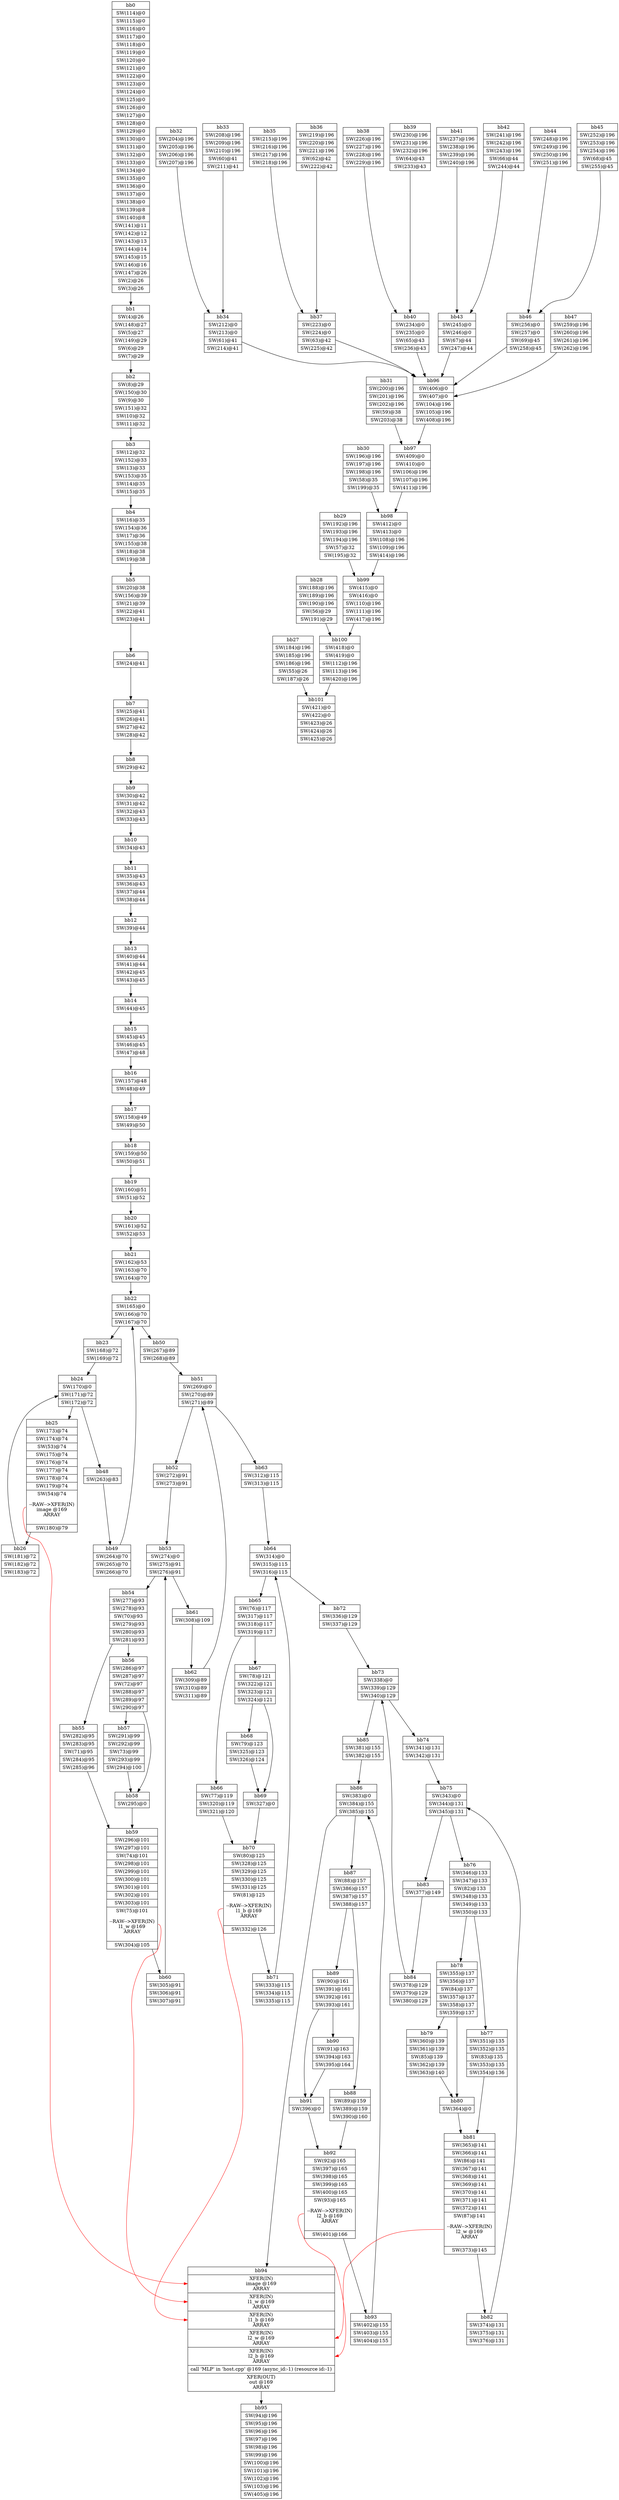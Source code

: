 digraph CDFG {
node [shape=record];
bb0 [shape=record, label = "{bb0|<x0x5272c40>SW(114)@0\n|<x0x5272dc0>SW(115)@0\n|<x0x5272e60>SW(116)@0\n|<x0x5273910>SW(117)@0\n|<x0x5273a90>SW(118)@0\n|<x0x5270e60>SW(119)@0\n|<x0x5270fe0>SW(120)@0\n|<x0x5271180>SW(121)@0\n|<x0x5273f90>SW(122)@0\n|<x0x5274590>SW(123)@0\n|<x0x5274730>SW(124)@0\n|<x0x5274070>SW(125)@0\n|<x0x52741f0>SW(126)@0\n|<x0x5274390>SW(127)@0\n|<x0x5275070>SW(128)@0\n|<x0x5275180>SW(129)@0\n|<x0x5277390>SW(130)@0\n|<x0x5277500>SW(131)@0\n|<x0x5277680>SW(132)@0\n|<x0x52777f0>SW(133)@0\n|<x0x5277970>SW(134)@0\n|<x0x5275270>SW(135)@0\n|<x0x5275420>SW(136)@0\n|<x0x52755c0>SW(137)@0\n|<x0x52756f0>SW(138)@0\n|<x0x5275820>SW(139)@8\n|<x0x5279c40>SW(140)@8\n|<x0x52758e0>SW(141)@11\n|<x0x5275a50>SW(142)@12\n|<x0x5279f80>SW(143)@13\n|<x0x527a160>SW(144)@14\n|<x0x5275b80>SW(145)@15\n|<x0x527a400>SW(146)@16\n|<x0x527a5e0>SW(147)@26\n|<x0x5253340>SW(2)@26\n|<x0x5253e20>SW(3)@26\n}"];
bb1 [shape=record, label = "{bb1|<x0x5254150>SW(4)@26\n|<x0x5275ed0>SW(148)@27\n|<x0x5254290>SW(5)@27\n|<x0x527a8b0>SW(149)@29\n|<x0x5258070>SW(6)@29\n|<x0x5258230>SW(7)@29\n}"];
bb2 [shape=record, label = "{bb2|<x0x5258500>SW(8)@29\n|<x0x5276170>SW(150)@30\n|<x0x52586c0>SW(9)@30\n|<x0x52762d0>SW(151)@32\n|<x0x52588e0>SW(10)@32\n|<x0x5258aa0>SW(11)@32\n}"];
bb3 [shape=record, label = "{bb3|<x0x5254470>SW(12)@32\n|<x0x5276400>SW(152)@33\n|<x0x5258d60>SW(13)@33\n|<x0x52765a0>SW(153)@35\n|<x0x5258ef0>SW(14)@35\n|<x0x5254510>SW(15)@35\n}"];
bb4 [shape=record, label = "{bb4|<x0x5259290>SW(16)@35\n|<x0x5275fd0>SW(154)@36\n|<x0x5259450>SW(17)@36\n|<x0x5276ab0>SW(155)@38\n|<x0x5254630>SW(18)@38\n|<x0x5259710>SW(19)@38\n}"];
bb5 [shape=record, label = "{bb5|<x0x52546d0>SW(20)@38\n|<x0x5277b90>SW(156)@39\n|<x0x5254810>SW(21)@39\n|<x0x5259b60>SW(22)@41\n|<x0x5259dd0>SW(23)@41\n}"];
bb6 [shape=record, label = "{bb6|<x0x525a100>SW(24)@41\n}"];
bb7 [shape=record, label = "{bb7|<x0x52549b0>SW(25)@41\n|<x0x525a600>SW(26)@41\n|<x0x5254a50>SW(27)@42\n|<x0x5254b90>SW(28)@42\n}"];
bb8 [shape=record, label = "{bb8|<x0x5254d70>SW(29)@42\n}"];
bb9 [shape=record, label = "{bb9|<x0x5255240>SW(30)@42\n|<x0x52553f0>SW(31)@42\n|<x0x5255550>SW(32)@43\n|<x0x52555f0>SW(33)@43\n}"];
bb10 [shape=record, label = "{bb10|<x0x5255a00>SW(34)@43\n}"];
bb11 [shape=record, label = "{bb11|<x0x5255f00>SW(35)@43\n|<x0x52560f0>SW(36)@43\n|<x0x52562b0>SW(37)@44\n|<x0x52563f0>SW(38)@44\n}"];
bb12 [shape=record, label = "{bb12|<x0x525ccd0>SW(39)@44\n}"];
bb13 [shape=record, label = "{bb13|<x0x525cf50>SW(40)@44\n|<x0x525d120>SW(41)@44\n|<x0x5256550>SW(42)@45\n|<x0x525d450>SW(43)@45\n}"];
bb14 [shape=record, label = "{bb14|<x0x52565f0>SW(44)@45\n}"];
bb15 [shape=record, label = "{bb15|<x0x525d960>SW(45)@45\n|<x0x525db30>SW(46)@45\n|<x0x5256750>SW(47)@48\n}"];
bb16 [shape=record, label = "{bb16|<x0x52799e0>SW(157)@48\n|<x0x525df90>SW(48)@49\n}"];
bb17 [shape=record, label = "{bb17|<x0x5278460>SW(158)@49\n|<x0x5256840>SW(49)@50\n}"];
bb18 [shape=record, label = "{bb18|<x0x527adf0>SW(159)@50\n|<x0x525e340>SW(50)@51\n}"];
bb19 [shape=record, label = "{bb19|<x0x527b030>SW(160)@51\n|<x0x525e590>SW(51)@52\n}"];
bb20 [shape=record, label = "{bb20|<x0x527b390>SW(161)@52\n|<x0x525e7e0>SW(52)@53\n}"];
bb21 [shape=record, label = "{bb21|<x0x527b680>SW(162)@53\n|<x0x527f2c0>SW(163)@70\n|<x0x527b740>SW(164)@70\n}"];
bb22 [shape=record, label = "{bb22|<x0x527b9c0>SW(165)@0\n|<x0x527f5f0>SW(166)@70\n|<x0x527f7a0>SW(167)@70\n}"];
bb23 [shape=record, label = "{bb23|<x0x527bb90>SW(168)@72\n|<x0x527fa80>SW(169)@72\n}"];
bb24 [shape=record, label = "{bb24|<x0x527bc50>SW(170)@0\n|<x0x527bd50>SW(171)@72\n|<x0x527bec0>SW(172)@72\n}"];
bb25 [shape=record, label = "{bb25|<x0x527c260>SW(173)@74\n|<x0x527c3d0>SW(174)@74\n|<x0x5256ac0>SW(53)@74\n|<x0x527c550>SW(175)@74\n|<x0x527c700>SW(176)@74\n|<x0x527c8f0>SW(177)@74\n|<x0x527caa0>SW(178)@74\n|<x0x527cc50>SW(179)@74\n|<x0x525ebe0>SW(54)@74\n\n--RAW--\>XFER(IN)\nimage @169\nARRAY\n\n|<x0x527ce40>SW(180)@79\n}"];
bb26 [shape=record, label = "{bb26|<x0x527d2c0>SW(181)@72\n|<x0x527d490>SW(182)@72\n|<x0x527d5e0>SW(183)@72\n}"];
bb27 [shape=record, label = "{bb27|<x0x5282140>SW(184)@196\n|<x0x527d750>SW(185)@196\n|<x0x5282390>SW(186)@196\n|<x0x5256eb0>SW(55)@26\n|<x0x5282570>SW(187)@26\n}"];
bb28 [shape=record, label = "{bb28|<x0x527d970>SW(188)@196\n|<x0x52827e0>SW(189)@196\n|<x0x5282990>SW(190)@196\n|<x0x5256d30>SW(56)@29\n|<x0x527da60>SW(191)@29\n}"];
bb29 [shape=record, label = "{bb29|<x0x5282d90>SW(192)@196\n|<x0x527db20>SW(193)@196\n|<x0x527dc90>SW(194)@196\n|<x0x5257050>SW(57)@32\n|<x0x52830b0>SW(195)@32\n}"];
bb30 [shape=record, label = "{bb30|<x0x527dd50>SW(196)@196\n|<x0x5283490>SW(197)@196\n|<x0x5283640>SW(198)@196\n|<x0x52572b0>SW(58)@35\n|<x0x527de10>SW(199)@35\n}"];
bb31 [shape=record, label = "{bb31|<x0x5283a80>SW(200)@196\n|<x0x527ded0>SW(201)@196\n|<x0x527e040>SW(202)@196\n|<x0x52575a0>SW(59)@38\n|<x0x527e1e0>SW(203)@38\n}"];
bb32 [shape=record, label = "{bb32|<x0x5279210>SW(204)@196\n|<x0x5279380>SW(205)@196\n|<x0x5279530>SW(206)@196\n|<x0x52796e0>SW(207)@196\n}"];
bb33 [shape=record, label = "{bb33|<x0x527e610>SW(208)@196\n|<x0x527e750>SW(209)@196\n|<x0x527e920>SW(210)@196\n|<x0x5257820>SW(60)@41\n|<x0x527ebd0>SW(211)@41\n}"];
bb34 [shape=record, label = "{bb34|<x0x527ee30>SW(212)@0\n|<x0x527efd0>SW(213)@0\n|<x0x5257b70>SW(61)@41\n|<x0x5280c60>SW(214)@41\n}"];
bb35 [shape=record, label = "{bb35|<x0x5280f20>SW(215)@196\n|<x0x5281da0>SW(216)@196\n|<x0x5280fe0>SW(217)@196\n|<x0x5281160>SW(218)@196\n}"];
bb36 [shape=record, label = "{bb36|<x0x5281400>SW(219)@196\n|<x0x52815e0>SW(220)@196\n|<x0x52817c0>SW(221)@196\n|<x0x5257e30>SW(62)@42\n|<x0x52819a0>SW(222)@42\n}"];
bb37 [shape=record, label = "{bb37|<x0x5283d40>SW(223)@0\n|<x0x5283e70>SW(224)@0\n|<x0x525f090>SW(63)@42\n|<x0x52860c0>SW(225)@42\n}"];
bb38 [shape=record, label = "{bb38|<x0x5284020>SW(226)@196\n|<x0x5284200>SW(227)@196\n|<x0x52843b0>SW(228)@196\n|<x0x5284500>SW(229)@196\n}"];
bb39 [shape=record, label = "{bb39|<x0x52885e0>SW(230)@196\n|<x0x5284640>SW(231)@196\n|<x0x5288810>SW(232)@196\n|<x0x525a990>SW(64)@43\n|<x0x52889f0>SW(233)@43\n}"];
bb40 [shape=record, label = "{bb40|<x0x5284880>SW(234)@0\n|<x0x5288c20>SW(235)@0\n|<x0x525f590>SW(65)@43\n|<x0x5288dc0>SW(236)@43\n}"];
bb41 [shape=record, label = "{bb41|<x0x5284a30>SW(237)@196\n|<x0x52890b0>SW(238)@196\n|<x0x5289260>SW(239)@196\n|<x0x5284af0>SW(240)@196\n}"];
bb42 [shape=record, label = "{bb42|<x0x5289660>SW(241)@196\n|<x0x5284bb0>SW(242)@196\n|<x0x5284d20>SW(243)@196\n|<x0x525f890>SW(66)@44\n|<x0x5284ec0>SW(244)@44\n}"];
bb43 [shape=record, label = "{bb43|<x0x5285230>SW(245)@0\n|<x0x5285360>SW(246)@0\n|<x0x525fb30>SW(67)@44\n|<x0x52854c0>SW(247)@44\n}"];
bb44 [shape=record, label = "{bb44|<x0x5285870>SW(248)@196\n|<x0x52859b0>SW(249)@196\n|<x0x5285b60>SW(250)@196\n|<x0x5285d10>SW(251)@196\n}"];
bb45 [shape=record, label = "{bb45|<x0x5286340>SW(252)@196\n|<x0x5286500>SW(253)@196\n|<x0x52866b0>SW(254)@196\n|<x0x525aa30>SW(68)@45\n|<x0x5286830>SW(255)@45\n}"];
bb46 [shape=record, label = "{bb46|<x0x528bb80>SW(256)@0\n|<x0x5286920>SW(257)@0\n|<x0x525acc0>SW(69)@45\n|<x0x528bda0>SW(258)@45\n}"];
bb47 [shape=record, label = "{bb47|<x0x52869e0>SW(259)@196\n|<x0x5286b20>SW(260)@196\n|<x0x528c200>SW(261)@196\n|<x0x528c3b0>SW(262)@196\n}"];
bb48 [shape=record, label = "{bb48|<x0x5286d30>SW(263)@83\n}"];
bb49 [shape=record, label = "{bb49|<x0x528c7a0>SW(264)@70\n|<x0x5286df0>SW(265)@70\n|<x0x528ca50>SW(266)@70\n}"];
bb50 [shape=record, label = "{bb50|<x0x528cd30>SW(267)@89\n|<x0x528cf10>SW(268)@89\n}"];
bb51 [shape=record, label = "{bb51|<x0x5286eb0>SW(269)@0\n|<x0x5286fb0>SW(270)@89\n|<x0x528d390>SW(271)@89\n}"];
bb52 [shape=record, label = "{bb52|<x0x5287070>SW(272)@91\n|<x0x528d7a0>SW(273)@91\n}"];
bb53 [shape=record, label = "{bb53|<x0x528da70>SW(274)@0\n|<x0x528dc20>SW(275)@91\n|<x0x528ddd0>SW(276)@91\n}"];
bb54 [shape=record, label = "{bb54|<x0x5287240>SW(277)@93\n|<x0x52873b0>SW(278)@93\n|<x0x525b380>SW(70)@93\n|<x0x5287590>SW(279)@93\n|<x0x5287780>SW(280)@93\n|<x0x52878f0>SW(281)@93\n}"];
bb55 [shape=record, label = "{bb55|<x0x5287ca0>SW(282)@95\n|<x0x5287e10>SW(283)@95\n|<x0x525b520>SW(71)@95\n|<x0x5287fd0>SW(284)@95\n|<x0x5288190>SW(285)@96\n}"];
bb56 [shape=record, label = "{bb56|<x0x5289990>SW(286)@97\n|<x0x5289b40>SW(287)@97\n|<x0x52621c0>SW(72)@97\n|<x0x5289d20>SW(288)@97\n|<x0x5289e70>SW(289)@97\n|<x0x52901a0>SW(290)@97\n}"];
bb57 [shape=record, label = "{bb57|<x0x5289fb0>SW(291)@99\n|<x0x5290510>SW(292)@99\n|<x0x525b680>SW(73)@99\n|<x0x52906f0>SW(293)@99\n|<x0x528a0b0>SW(294)@100\n}"];
bb58 [shape=record, label = "{bb58|<x0x5290ab0>SW(295)@0\n}"];
bb59 [shape=record, label = "{bb59|<x0x528a1f0>SW(296)@101\n|<x0x5290da0>SW(297)@101\n|<x0x52625d0>SW(74)@101\n|<x0x5290f80>SW(298)@101\n|<x0x528a2e0>SW(299)@101\n|<x0x52911f0>SW(300)@101\n|<x0x52913a0>SW(301)@101\n|<x0x528a3a0>SW(302)@101\n|<x0x5291640>SW(303)@101\n|<x0x525b720>SW(75)@101\n\n--RAW--\>XFER(IN)\nl1_w @169\nARRAY\n\n|<x0x5291830>SW(304)@105\n}"];
bb60 [shape=record, label = "{bb60|<x0x528a5e0>SW(305)@91\n|<x0x5291a90>SW(306)@91\n|<x0x5291c70>SW(307)@91\n}"];
bb61 [shape=record, label = "{bb61|<x0x528a820>SW(308)@109\n}"];
bb62 [shape=record, label = "{bb62|<x0x528b730>SW(309)@89\n|<x0x528a8e0>SW(310)@89\n|<x0x528aa50>SW(311)@89\n}"];
bb63 [shape=record, label = "{bb63|<x0x528ad10>SW(312)@115\n|<x0x528af60>SW(313)@115\n}"];
bb64 [shape=record, label = "{bb64|<x0x528b220>SW(314)@0\n|<x0x528b3c0>SW(315)@115\n|<x0x528fc50>SW(316)@115\n}"];
bb65 [shape=record, label = "{bb65|<x0x525be10>SW(76)@117\n|<x0x528ff80>SW(317)@117\n|<x0x527fed0>SW(318)@117\n|<x0x5280040>SW(319)@117\n}"];
bb66 [shape=record, label = "{bb66|<x0x525bf50>SW(77)@119\n|<x0x5280370>SW(320)@119\n|<x0x5280a40>SW(321)@120\n}"];
bb67 [shape=record, label = "{bb67|<x0x525c0f0>SW(78)@121\n|<x0x52805b0>SW(322)@121\n|<x0x5280780>SW(323)@121\n|<x0x5291e30>SW(324)@121\n}"];
bb68 [shape=record, label = "{bb68|<x0x525c250>SW(79)@123\n|<x0x5292100>SW(325)@123\n|<x0x52921c0>SW(326)@124\n}"];
bb69 [shape=record, label = "{bb69|<x0x52945d0>SW(327)@0\n}"];
bb70 [shape=record, label = "{bb70|<x0x525c610>SW(80)@125\n|<x0x5292260>SW(328)@125\n|<x0x5292430>SW(329)@125\n|<x0x52925e0>SW(330)@125\n|<x0x5292730>SW(331)@125\n|<x0x525c7d0>SW(81)@125\n\n--RAW--\>XFER(IN)\nl1_b @169\nARRAY\n\n|<x0x5296a90>SW(332)@126\n}"];
bb71 [shape=record, label = "{bb71|<x0x52928b0>SW(333)@115\n|<x0x5296dc0>SW(334)@115\n|<x0x5296fa0>SW(335)@115\n}"];
bb72 [shape=record, label = "{bb72|<x0x5292af0>SW(336)@129\n|<x0x5297210>SW(337)@129\n}"];
bb73 [shape=record, label = "{bb73|<x0x5292bb0>SW(338)@0\n|<x0x5292cb0>SW(339)@129\n|<x0x5297690>SW(340)@129\n}"];
bb74 [shape=record, label = "{bb74|<x0x5292d70>SW(341)@131\n|<x0x5297aa0>SW(342)@131\n}"];
bb75 [shape=record, label = "{bb75|<x0x5297d70>SW(343)@0\n|<x0x5297f20>SW(344)@131\n|<x0x52980d0>SW(345)@131\n}"];
bb76 [shape=record, label = "{bb76|<x0x5292f40>SW(346)@133\n|<x0x52983b0>SW(347)@133\n|<x0x52601d0>SW(82)@133\n|<x0x5298590>SW(348)@133\n|<x0x5293030>SW(349)@133\n|<x0x52931a0>SW(350)@133\n}"];
bb77 [shape=record, label = "{bb77|<x0x5293550>SW(351)@135\n|<x0x52936c0>SW(352)@135\n|<x0x5260350>SW(83)@135\n|<x0x5293840>SW(353)@135\n|<x0x5293a00>SW(354)@136\n}"];
bb78 [shape=record, label = "{bb78|<x0x5293d30>SW(355)@137\n|<x0x5293ee0>SW(356)@137\n|<x0x5260530>SW(84)@137\n|<x0x52940c0>SW(357)@137\n|<x0x52948b0>SW(358)@137\n|<x0x5294a80>SW(359)@137\n}"];
bb79 [shape=record, label = "{bb79|<x0x5294d60>SW(360)@139\n|<x0x5294ed0>SW(361)@139\n|<x0x5264f50>SW(85)@139\n|<x0x529a920>SW(362)@139\n|<x0x5294f90>SW(363)@140\n}"];
bb80 [shape=record, label = "{bb80|<x0x52951f0>SW(364)@0\n}"];
bb81 [shape=record, label = "{bb81|<x0x5295470>SW(365)@141\n|<x0x529ac60>SW(366)@141\n|<x0x5260770>SW(86)@141\n|<x0x529ae40>SW(367)@141\n|<x0x5295560>SW(368)@141\n|<x0x529b0b0>SW(369)@141\n|<x0x529b260>SW(370)@141\n|<x0x5295620>SW(371)@141\n|<x0x529b500>SW(372)@141\n|<x0x5265220>SW(87)@141\n\n--RAW--\>XFER(IN)\nl2_w @169\nARRAY\n\n|<x0x529b6f0>SW(373)@145\n}"];
bb82 [shape=record, label = "{bb82|<x0x5295860>SW(374)@131\n|<x0x5296630>SW(375)@131\n|<x0x5296810>SW(376)@131\n}"];
bb83 [shape=record, label = "{bb83|<x0x5295ae0>SW(377)@149\n}"];
bb84 [shape=record, label = "{bb84|<x0x5295da0>SW(378)@129\n|<x0x5295fe0>SW(379)@129\n|<x0x5296180>SW(380)@129\n}"];
bb85 [shape=record, label = "{bb85|<x0x5296460>SW(381)@155\n|<x0x529b950>SW(382)@155\n}"];
bb86 [shape=record, label = "{bb86|<x0x5298750>SW(383)@0\n|<x0x5298840>SW(384)@155\n|<x0x5298a10>SW(385)@155\n}"];
bb87 [shape=record, label = "{bb87|<x0x5260b30>SW(88)@157\n|<x0x5298d20>SW(386)@157\n|<x0x5298e90>SW(387)@157\n|<x0x529ded0>SW(388)@157\n}"];
bb88 [shape=record, label = "{bb88|<x0x5260c70>SW(89)@159\n|<x0x5299010>SW(389)@159\n|<x0x529e230>SW(390)@160\n}"];
bb89 [shape=record, label = "{bb89|<x0x5260e30>SW(90)@161\n|<x0x52990d0>SW(391)@161\n|<x0x5299240>SW(392)@161\n|<x0x529e690>SW(393)@161\n}"];
bb90 [shape=record, label = "{bb90|<x0x5260f90>SW(91)@163\n|<x0x5299300>SW(394)@163\n|<x0x529eab0>SW(395)@164\n}"];
bb91 [shape=record, label = "{bb91|<x0x529eda0>SW(396)@0\n}"];
bb92 [shape=record, label = "{bb92|<x0x5261350>SW(92)@165\n|<x0x52995d0>SW(397)@165\n|<x0x5299740>SW(398)@165\n|<x0x52998f0>SW(399)@165\n|<x0x5299ae0>SW(400)@165\n|<x0x5261490>SW(93)@165\n\n--RAW--\>XFER(IN)\nl2_b @169\nARRAY\n\n|<x0x5299c80>SW(401)@166\n}"];
bb93 [shape=record, label = "{bb93|<x0x529a000>SW(402)@155\n|<x0x529a170>SW(403)@155\n|<x0x529a350>SW(404)@155\n}"];
bb94 [shape=record, label = "{bb94|<x0x52a3b80>XFER(IN)\nimage @169\nARRAY\n|<x0x52a3c70>XFER(IN)\nl1_w @169\nARRAY\n|<x0x52a3d90>XFER(IN)\nl1_b @169\nARRAY\n|<x0x52a3eb0>XFER(IN)\nl2_w @169\nARRAY\n|<x0x52a3fd0>XFER(IN)\nl2_b @169\nARRAY\n|<x0x3b706f0>call 'MLP' in 'host.cpp' @169 (async_id:-1) (resource id:-1)\n|<x0x52a40f0>XFER(OUT)\nout @169\nARRAY\n}"];
bb95 [shape=record, label = "{bb95|<x0x52632f0>SW(94)@196\n|<x0x5262e90>SW(95)@196\n|<x0x52677d0>SW(96)@196\n|<x0x5267970>SW(97)@196\n|<x0x5267b40>SW(98)@196\n|<x0x5267d00>SW(99)@196\n|<x0x5263390>SW(100)@196\n|<x0x5267fd0>SW(101)@196\n|<x0x5268190>SW(102)@196\n|<x0x5263450>SW(103)@196\n|<x0x529bed0>SW(405)@196\n}"];
bb96 [shape=record, label = "{bb96|<x0x529c190>SW(406)@0\n|<x0x52a0f40>SW(407)@0\n|<x0x5268720>SW(104)@196\n|<x0x52685f0>SW(105)@196\n|<x0x52a1150>SW(408)@196\n}"];
bb97 [shape=record, label = "{bb97|<x0x529c3b0>SW(409)@0\n|<x0x52a13d0>SW(410)@0\n|<x0x5268b60>SW(106)@196\n|<x0x52689f0>SW(107)@196\n|<x0x52a15a0>SW(411)@196\n}"];
bb98 [shape=record, label = "{bb98|<x0x529c590>SW(412)@0\n|<x0x52a1820>SW(413)@0\n|<x0x5263610>SW(108)@196\n|<x0x5263840>SW(109)@196\n|<x0x52a19f0>SW(414)@196\n}"];
bb99 [shape=record, label = "{bb99|<x0x529c770>SW(415)@0\n|<x0x52a1c70>SW(416)@0\n|<x0x5263c10>SW(110)@196\n|<x0x5263a90>SW(111)@196\n|<x0x52a1e40>SW(417)@196\n}"];
bb100 [shape=record, label = "{bb100|<x0x529c950>SW(418)@0\n|<x0x52a20c0>SW(419)@0\n|<x0x5263e70>SW(112)@196\n|<x0x52640a0>SW(113)@196\n|<x0x52a2290>SW(420)@196\n}"];
bb101 [shape=record, label = "{bb101|<x0x529cb30>SW(421)@0\n|<x0x529cc60>SW(422)@0\n|<x0x529ce00>SW(423)@26\n|<x0x529cec0>SW(424)@26\n|<x0x529d0e0>SW(425)@26\n}"];
bb0 -> bb1
bb1 -> bb2
bb2 -> bb3
bb3 -> bb4
bb4 -> bb5
bb5 -> bb6
bb6 -> bb7
bb7 -> bb8
bb8 -> bb9
bb9 -> bb10
bb10 -> bb11
bb11 -> bb12
bb12 -> bb13
bb13 -> bb14
bb14 -> bb15
bb15 -> bb16
bb16 -> bb17
bb17 -> bb18
bb18 -> bb19
bb19 -> bb20
bb20 -> bb21
bb21 -> bb22
bb22 -> bb23
bb22 -> bb50
bb23 -> bb24
bb24 -> bb25
bb24 -> bb48
bb25 -> bb26
bb26 -> bb24
bb27 -> bb101
bb28 -> bb100
bb29 -> bb99
bb30 -> bb98
bb31 -> bb97
bb32 -> bb34
bb33 -> bb34
bb34 -> bb96
bb35 -> bb37
bb36 -> bb37
bb37 -> bb96
bb38 -> bb40
bb39 -> bb40
bb40 -> bb96
bb41 -> bb43
bb42 -> bb43
bb43 -> bb96
bb44 -> bb46
bb45 -> bb46
bb46 -> bb96
bb47 -> bb96
bb48 -> bb49
bb49 -> bb22
bb50 -> bb51
bb51 -> bb52
bb51 -> bb63
bb52 -> bb53
bb53 -> bb54
bb53 -> bb61
bb54 -> bb55
bb54 -> bb56
bb55 -> bb59
bb56 -> bb57
bb56 -> bb58
bb57 -> bb58
bb58 -> bb59
bb59 -> bb60
bb60 -> bb53
bb61 -> bb62
bb62 -> bb51
bb63 -> bb64
bb64 -> bb65
bb64 -> bb72
bb65 -> bb66
bb65 -> bb67
bb66 -> bb70
bb67 -> bb68
bb67 -> bb69
bb68 -> bb69
bb69 -> bb70
bb70 -> bb71
bb71 -> bb64
bb72 -> bb73
bb73 -> bb74
bb73 -> bb85
bb74 -> bb75
bb75 -> bb76
bb75 -> bb83
bb76 -> bb77
bb76 -> bb78
bb77 -> bb81
bb78 -> bb79
bb78 -> bb80
bb79 -> bb80
bb80 -> bb81
bb81 -> bb82
bb82 -> bb75
bb83 -> bb84
bb84 -> bb73
bb85 -> bb86
bb86 -> bb87
bb86 -> bb94
bb87 -> bb88
bb87 -> bb89
bb88 -> bb92
bb89 -> bb90
bb89 -> bb91
bb90 -> bb91
bb91 -> bb92
bb92 -> bb93
bb93 -> bb86
bb94 -> bb95
bb96 -> bb97
bb97 -> bb98
bb98 -> bb99
bb99 -> bb100
bb100 -> bb101
bb25:x0x525ebe0 -> bb94:x0x52a3b80[color=red]
bb59:x0x525b720 -> bb94:x0x52a3c70[color=red]
bb70:x0x525c7d0 -> bb94:x0x52a3d90[color=red]
bb81:x0x5265220 -> bb94:x0x52a3eb0[color=red]
bb92:x0x5261490 -> bb94:x0x52a3fd0[color=red]
}

